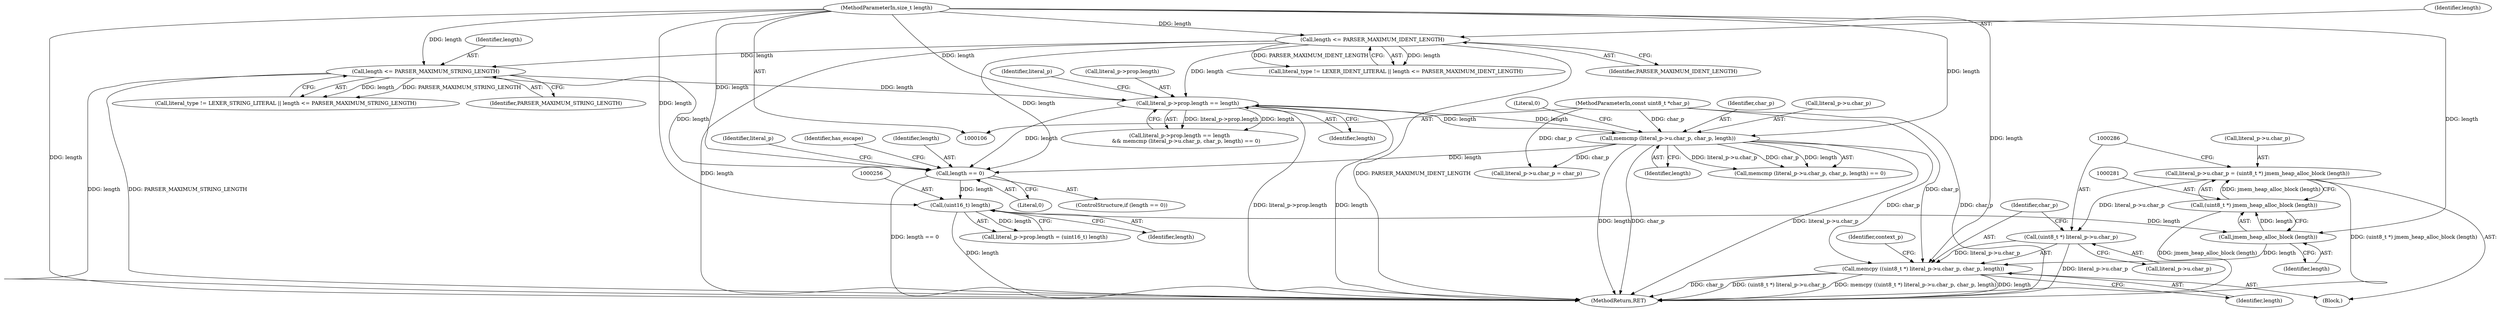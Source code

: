 digraph "0_jerryscript_03a8c630f015f63268639d3ed3bf82cff6fa77d8@pointer" {
"1000274" [label="(Call,literal_p->u.char_p = (uint8_t *) jmem_heap_alloc_block (length))"];
"1000280" [label="(Call,(uint8_t *) jmem_heap_alloc_block (length))"];
"1000282" [label="(Call,jmem_heap_alloc_block (length))"];
"1000255" [label="(Call,(uint16_t) length)"];
"1000232" [label="(Call,length == 0)"];
"1000140" [label="(Call,length <= PARSER_MAXIMUM_STRING_LENGTH)"];
"1000132" [label="(Call,length <= PARSER_MAXIMUM_IDENT_LENGTH)"];
"1000109" [label="(MethodParameterIn,size_t length)"];
"1000177" [label="(Call,memcmp (literal_p->u.char_p, char_p, length))"];
"1000108" [label="(MethodParameterIn,const uint8_t *char_p)"];
"1000169" [label="(Call,literal_p->prop.length == length)"];
"1000285" [label="(Call,(uint8_t *) literal_p->u.char_p)"];
"1000284" [label="(Call,memcpy ((uint8_t *) literal_p->u.char_p, char_p, length))"];
"1000234" [label="(Literal,0)"];
"1000180" [label="(Identifier,literal_p)"];
"1000292" [label="(Identifier,char_p)"];
"1000273" [label="(Block,)"];
"1000282" [label="(Call,jmem_heap_alloc_block (length))"];
"1000170" [label="(Call,literal_p->prop.length)"];
"1000240" [label="(Identifier,literal_p)"];
"1000323" [label="(MethodReturn,RET)"];
"1000136" [label="(Call,literal_type != LEXER_STRING_LITERAL || length <= PARSER_MAXIMUM_STRING_LENGTH)"];
"1000255" [label="(Call,(uint16_t) length)"];
"1000183" [label="(Identifier,char_p)"];
"1000178" [label="(Call,literal_p->u.char_p)"];
"1000184" [label="(Identifier,length)"];
"1000285" [label="(Call,(uint8_t *) literal_p->u.char_p)"];
"1000109" [label="(MethodParameterIn,size_t length)"];
"1000142" [label="(Identifier,PARSER_MAXIMUM_STRING_LENGTH)"];
"1000306" [label="(Identifier,context_p)"];
"1000169" [label="(Call,literal_p->prop.length == length)"];
"1000257" [label="(Identifier,length)"];
"1000231" [label="(ControlStructure,if (length == 0))"];
"1000185" [label="(Literal,0)"];
"1000237" [label="(Identifier,has_escape)"];
"1000249" [label="(Call,literal_p->prop.length = (uint16_t) length)"];
"1000133" [label="(Identifier,length)"];
"1000274" [label="(Call,literal_p->u.char_p = (uint8_t *) jmem_heap_alloc_block (length))"];
"1000134" [label="(Identifier,PARSER_MAXIMUM_IDENT_LENGTH)"];
"1000176" [label="(Call,memcmp (literal_p->u.char_p, char_p, length) == 0)"];
"1000140" [label="(Call,length <= PARSER_MAXIMUM_STRING_LENGTH)"];
"1000128" [label="(Call,literal_type != LEXER_IDENT_LITERAL || length <= PARSER_MAXIMUM_IDENT_LENGTH)"];
"1000108" [label="(MethodParameterIn,const uint8_t *char_p)"];
"1000283" [label="(Identifier,length)"];
"1000287" [label="(Call,literal_p->u.char_p)"];
"1000275" [label="(Call,literal_p->u.char_p)"];
"1000141" [label="(Identifier,length)"];
"1000232" [label="(Call,length == 0)"];
"1000280" [label="(Call,(uint8_t *) jmem_heap_alloc_block (length))"];
"1000296" [label="(Call,literal_p->u.char_p = char_p)"];
"1000177" [label="(Call,memcmp (literal_p->u.char_p, char_p, length))"];
"1000132" [label="(Call,length <= PARSER_MAXIMUM_IDENT_LENGTH)"];
"1000284" [label="(Call,memcpy ((uint8_t *) literal_p->u.char_p, char_p, length))"];
"1000175" [label="(Identifier,length)"];
"1000293" [label="(Identifier,length)"];
"1000233" [label="(Identifier,length)"];
"1000168" [label="(Call,literal_p->prop.length == length\n        && memcmp (literal_p->u.char_p, char_p, length) == 0)"];
"1000274" -> "1000273"  [label="AST: "];
"1000274" -> "1000280"  [label="CFG: "];
"1000275" -> "1000274"  [label="AST: "];
"1000280" -> "1000274"  [label="AST: "];
"1000286" -> "1000274"  [label="CFG: "];
"1000274" -> "1000323"  [label="DDG: (uint8_t *) jmem_heap_alloc_block (length)"];
"1000280" -> "1000274"  [label="DDG: jmem_heap_alloc_block (length)"];
"1000274" -> "1000285"  [label="DDG: literal_p->u.char_p"];
"1000280" -> "1000282"  [label="CFG: "];
"1000281" -> "1000280"  [label="AST: "];
"1000282" -> "1000280"  [label="AST: "];
"1000280" -> "1000323"  [label="DDG: jmem_heap_alloc_block (length)"];
"1000282" -> "1000280"  [label="DDG: length"];
"1000282" -> "1000283"  [label="CFG: "];
"1000283" -> "1000282"  [label="AST: "];
"1000255" -> "1000282"  [label="DDG: length"];
"1000109" -> "1000282"  [label="DDG: length"];
"1000282" -> "1000284"  [label="DDG: length"];
"1000255" -> "1000249"  [label="AST: "];
"1000255" -> "1000257"  [label="CFG: "];
"1000256" -> "1000255"  [label="AST: "];
"1000257" -> "1000255"  [label="AST: "];
"1000249" -> "1000255"  [label="CFG: "];
"1000255" -> "1000323"  [label="DDG: length"];
"1000255" -> "1000249"  [label="DDG: length"];
"1000232" -> "1000255"  [label="DDG: length"];
"1000109" -> "1000255"  [label="DDG: length"];
"1000232" -> "1000231"  [label="AST: "];
"1000232" -> "1000234"  [label="CFG: "];
"1000233" -> "1000232"  [label="AST: "];
"1000234" -> "1000232"  [label="AST: "];
"1000237" -> "1000232"  [label="CFG: "];
"1000240" -> "1000232"  [label="CFG: "];
"1000232" -> "1000323"  [label="DDG: length == 0"];
"1000140" -> "1000232"  [label="DDG: length"];
"1000177" -> "1000232"  [label="DDG: length"];
"1000132" -> "1000232"  [label="DDG: length"];
"1000169" -> "1000232"  [label="DDG: length"];
"1000109" -> "1000232"  [label="DDG: length"];
"1000140" -> "1000136"  [label="AST: "];
"1000140" -> "1000142"  [label="CFG: "];
"1000141" -> "1000140"  [label="AST: "];
"1000142" -> "1000140"  [label="AST: "];
"1000136" -> "1000140"  [label="CFG: "];
"1000140" -> "1000323"  [label="DDG: PARSER_MAXIMUM_STRING_LENGTH"];
"1000140" -> "1000323"  [label="DDG: length"];
"1000140" -> "1000136"  [label="DDG: length"];
"1000140" -> "1000136"  [label="DDG: PARSER_MAXIMUM_STRING_LENGTH"];
"1000132" -> "1000140"  [label="DDG: length"];
"1000109" -> "1000140"  [label="DDG: length"];
"1000140" -> "1000169"  [label="DDG: length"];
"1000132" -> "1000128"  [label="AST: "];
"1000132" -> "1000134"  [label="CFG: "];
"1000133" -> "1000132"  [label="AST: "];
"1000134" -> "1000132"  [label="AST: "];
"1000128" -> "1000132"  [label="CFG: "];
"1000132" -> "1000323"  [label="DDG: length"];
"1000132" -> "1000323"  [label="DDG: PARSER_MAXIMUM_IDENT_LENGTH"];
"1000132" -> "1000128"  [label="DDG: length"];
"1000132" -> "1000128"  [label="DDG: PARSER_MAXIMUM_IDENT_LENGTH"];
"1000109" -> "1000132"  [label="DDG: length"];
"1000132" -> "1000169"  [label="DDG: length"];
"1000109" -> "1000106"  [label="AST: "];
"1000109" -> "1000323"  [label="DDG: length"];
"1000109" -> "1000169"  [label="DDG: length"];
"1000109" -> "1000177"  [label="DDG: length"];
"1000109" -> "1000284"  [label="DDG: length"];
"1000177" -> "1000176"  [label="AST: "];
"1000177" -> "1000184"  [label="CFG: "];
"1000178" -> "1000177"  [label="AST: "];
"1000183" -> "1000177"  [label="AST: "];
"1000184" -> "1000177"  [label="AST: "];
"1000185" -> "1000177"  [label="CFG: "];
"1000177" -> "1000323"  [label="DDG: literal_p->u.char_p"];
"1000177" -> "1000323"  [label="DDG: length"];
"1000177" -> "1000323"  [label="DDG: char_p"];
"1000177" -> "1000169"  [label="DDG: length"];
"1000177" -> "1000176"  [label="DDG: literal_p->u.char_p"];
"1000177" -> "1000176"  [label="DDG: char_p"];
"1000177" -> "1000176"  [label="DDG: length"];
"1000108" -> "1000177"  [label="DDG: char_p"];
"1000169" -> "1000177"  [label="DDG: length"];
"1000177" -> "1000284"  [label="DDG: char_p"];
"1000177" -> "1000296"  [label="DDG: char_p"];
"1000108" -> "1000106"  [label="AST: "];
"1000108" -> "1000323"  [label="DDG: char_p"];
"1000108" -> "1000284"  [label="DDG: char_p"];
"1000108" -> "1000296"  [label="DDG: char_p"];
"1000169" -> "1000168"  [label="AST: "];
"1000169" -> "1000175"  [label="CFG: "];
"1000170" -> "1000169"  [label="AST: "];
"1000175" -> "1000169"  [label="AST: "];
"1000180" -> "1000169"  [label="CFG: "];
"1000168" -> "1000169"  [label="CFG: "];
"1000169" -> "1000323"  [label="DDG: literal_p->prop.length"];
"1000169" -> "1000323"  [label="DDG: length"];
"1000169" -> "1000168"  [label="DDG: literal_p->prop.length"];
"1000169" -> "1000168"  [label="DDG: length"];
"1000285" -> "1000284"  [label="AST: "];
"1000285" -> "1000287"  [label="CFG: "];
"1000286" -> "1000285"  [label="AST: "];
"1000287" -> "1000285"  [label="AST: "];
"1000292" -> "1000285"  [label="CFG: "];
"1000285" -> "1000323"  [label="DDG: literal_p->u.char_p"];
"1000285" -> "1000284"  [label="DDG: literal_p->u.char_p"];
"1000284" -> "1000273"  [label="AST: "];
"1000284" -> "1000293"  [label="CFG: "];
"1000292" -> "1000284"  [label="AST: "];
"1000293" -> "1000284"  [label="AST: "];
"1000306" -> "1000284"  [label="CFG: "];
"1000284" -> "1000323"  [label="DDG: char_p"];
"1000284" -> "1000323"  [label="DDG: (uint8_t *) literal_p->u.char_p"];
"1000284" -> "1000323"  [label="DDG: memcpy ((uint8_t *) literal_p->u.char_p, char_p, length)"];
"1000284" -> "1000323"  [label="DDG: length"];
}
